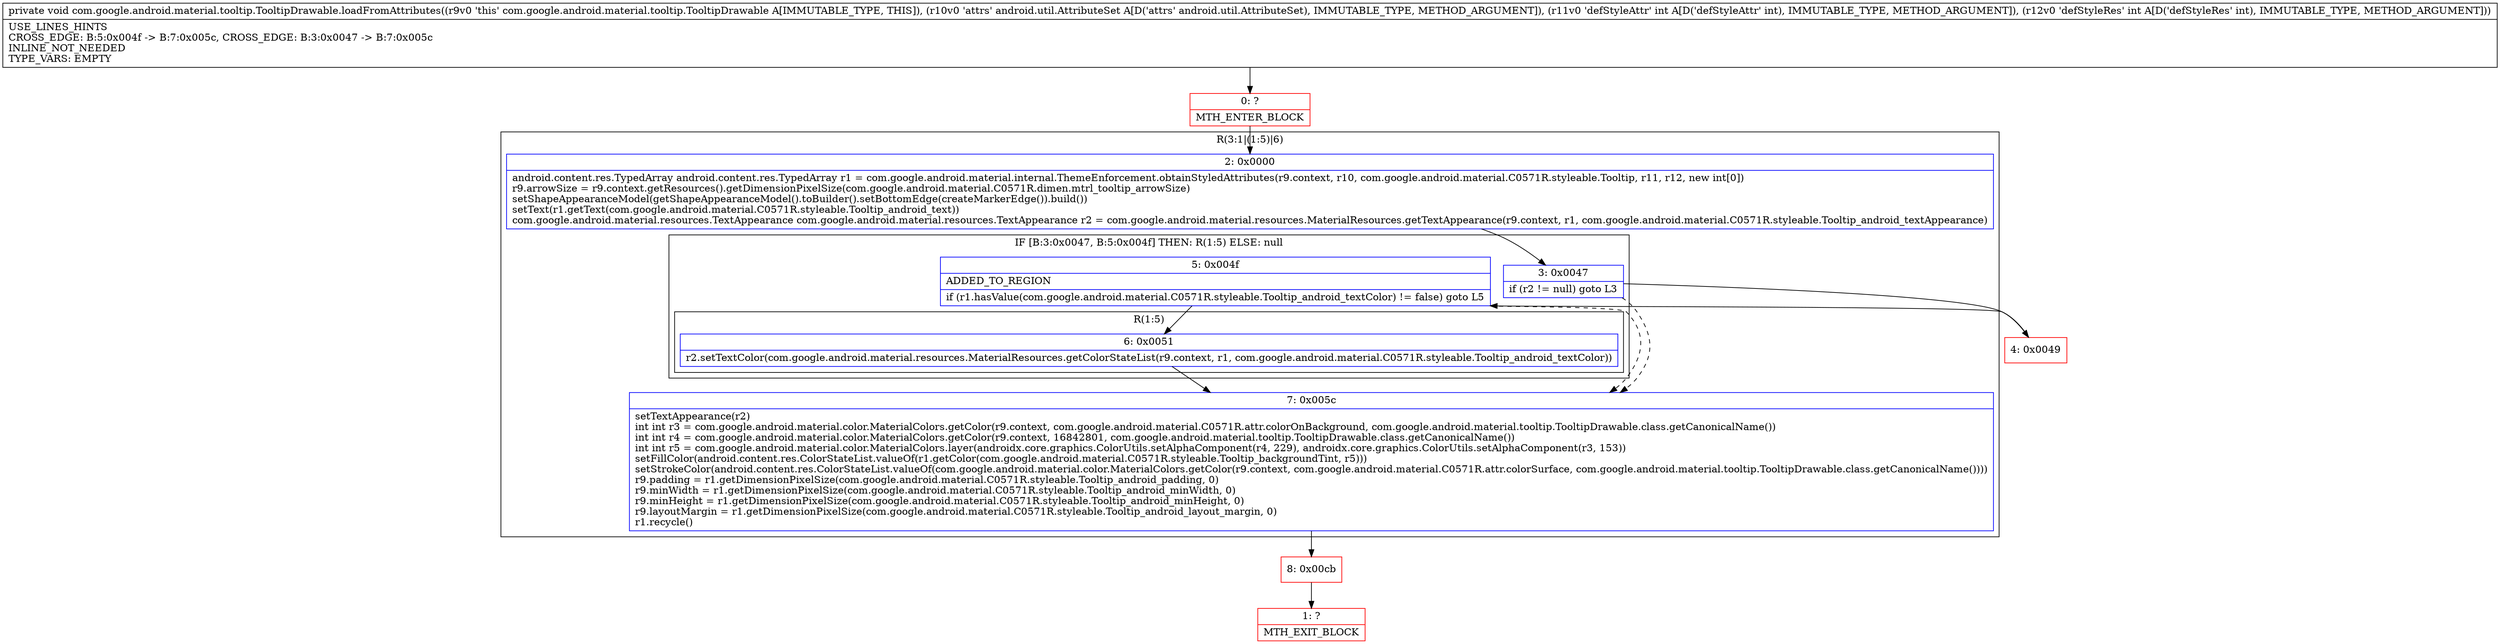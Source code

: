digraph "CFG forcom.google.android.material.tooltip.TooltipDrawable.loadFromAttributes(Landroid\/util\/AttributeSet;II)V" {
subgraph cluster_Region_1136156031 {
label = "R(3:1|(1:5)|6)";
node [shape=record,color=blue];
Node_2 [shape=record,label="{2\:\ 0x0000|android.content.res.TypedArray android.content.res.TypedArray r1 = com.google.android.material.internal.ThemeEnforcement.obtainStyledAttributes(r9.context, r10, com.google.android.material.C0571R.styleable.Tooltip, r11, r12, new int[0])\lr9.arrowSize = r9.context.getResources().getDimensionPixelSize(com.google.android.material.C0571R.dimen.mtrl_tooltip_arrowSize)\lsetShapeAppearanceModel(getShapeAppearanceModel().toBuilder().setBottomEdge(createMarkerEdge()).build())\lsetText(r1.getText(com.google.android.material.C0571R.styleable.Tooltip_android_text))\lcom.google.android.material.resources.TextAppearance com.google.android.material.resources.TextAppearance r2 = com.google.android.material.resources.MaterialResources.getTextAppearance(r9.context, r1, com.google.android.material.C0571R.styleable.Tooltip_android_textAppearance)\l}"];
subgraph cluster_IfRegion_1942832150 {
label = "IF [B:3:0x0047, B:5:0x004f] THEN: R(1:5) ELSE: null";
node [shape=record,color=blue];
Node_3 [shape=record,label="{3\:\ 0x0047|if (r2 != null) goto L3\l}"];
Node_5 [shape=record,label="{5\:\ 0x004f|ADDED_TO_REGION\l|if (r1.hasValue(com.google.android.material.C0571R.styleable.Tooltip_android_textColor) != false) goto L5\l}"];
subgraph cluster_Region_1853017688 {
label = "R(1:5)";
node [shape=record,color=blue];
Node_6 [shape=record,label="{6\:\ 0x0051|r2.setTextColor(com.google.android.material.resources.MaterialResources.getColorStateList(r9.context, r1, com.google.android.material.C0571R.styleable.Tooltip_android_textColor))\l}"];
}
}
Node_7 [shape=record,label="{7\:\ 0x005c|setTextAppearance(r2)\lint int r3 = com.google.android.material.color.MaterialColors.getColor(r9.context, com.google.android.material.C0571R.attr.colorOnBackground, com.google.android.material.tooltip.TooltipDrawable.class.getCanonicalName())\lint int r4 = com.google.android.material.color.MaterialColors.getColor(r9.context, 16842801, com.google.android.material.tooltip.TooltipDrawable.class.getCanonicalName())\lint int r5 = com.google.android.material.color.MaterialColors.layer(androidx.core.graphics.ColorUtils.setAlphaComponent(r4, 229), androidx.core.graphics.ColorUtils.setAlphaComponent(r3, 153))\lsetFillColor(android.content.res.ColorStateList.valueOf(r1.getColor(com.google.android.material.C0571R.styleable.Tooltip_backgroundTint, r5)))\lsetStrokeColor(android.content.res.ColorStateList.valueOf(com.google.android.material.color.MaterialColors.getColor(r9.context, com.google.android.material.C0571R.attr.colorSurface, com.google.android.material.tooltip.TooltipDrawable.class.getCanonicalName())))\lr9.padding = r1.getDimensionPixelSize(com.google.android.material.C0571R.styleable.Tooltip_android_padding, 0)\lr9.minWidth = r1.getDimensionPixelSize(com.google.android.material.C0571R.styleable.Tooltip_android_minWidth, 0)\lr9.minHeight = r1.getDimensionPixelSize(com.google.android.material.C0571R.styleable.Tooltip_android_minHeight, 0)\lr9.layoutMargin = r1.getDimensionPixelSize(com.google.android.material.C0571R.styleable.Tooltip_android_layout_margin, 0)\lr1.recycle()\l}"];
}
Node_0 [shape=record,color=red,label="{0\:\ ?|MTH_ENTER_BLOCK\l}"];
Node_4 [shape=record,color=red,label="{4\:\ 0x0049}"];
Node_8 [shape=record,color=red,label="{8\:\ 0x00cb}"];
Node_1 [shape=record,color=red,label="{1\:\ ?|MTH_EXIT_BLOCK\l}"];
MethodNode[shape=record,label="{private void com.google.android.material.tooltip.TooltipDrawable.loadFromAttributes((r9v0 'this' com.google.android.material.tooltip.TooltipDrawable A[IMMUTABLE_TYPE, THIS]), (r10v0 'attrs' android.util.AttributeSet A[D('attrs' android.util.AttributeSet), IMMUTABLE_TYPE, METHOD_ARGUMENT]), (r11v0 'defStyleAttr' int A[D('defStyleAttr' int), IMMUTABLE_TYPE, METHOD_ARGUMENT]), (r12v0 'defStyleRes' int A[D('defStyleRes' int), IMMUTABLE_TYPE, METHOD_ARGUMENT]))  | USE_LINES_HINTS\lCROSS_EDGE: B:5:0x004f \-\> B:7:0x005c, CROSS_EDGE: B:3:0x0047 \-\> B:7:0x005c\lINLINE_NOT_NEEDED\lTYPE_VARS: EMPTY\l}"];
MethodNode -> Node_0;Node_2 -> Node_3;
Node_3 -> Node_4;
Node_3 -> Node_7[style=dashed];
Node_5 -> Node_6;
Node_5 -> Node_7[style=dashed];
Node_6 -> Node_7;
Node_7 -> Node_8;
Node_0 -> Node_2;
Node_4 -> Node_5;
Node_8 -> Node_1;
}

